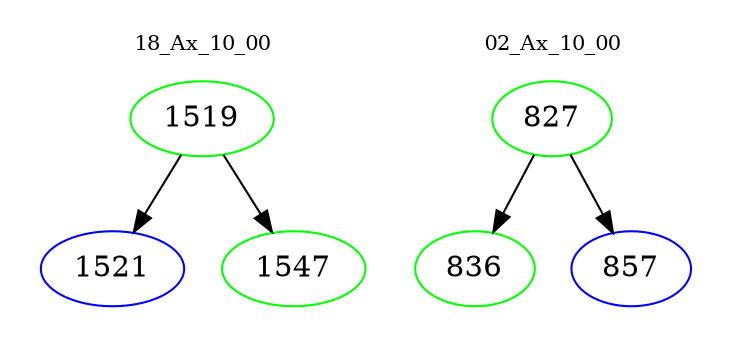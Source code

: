 digraph{
subgraph cluster_0 {
color = white
label = "18_Ax_10_00";
fontsize=10;
T0_1519 [label="1519", color="green"]
T0_1519 -> T0_1521 [color="black"]
T0_1521 [label="1521", color="blue"]
T0_1519 -> T0_1547 [color="black"]
T0_1547 [label="1547", color="green"]
}
subgraph cluster_1 {
color = white
label = "02_Ax_10_00";
fontsize=10;
T1_827 [label="827", color="green"]
T1_827 -> T1_836 [color="black"]
T1_836 [label="836", color="green"]
T1_827 -> T1_857 [color="black"]
T1_857 [label="857", color="blue"]
}
}
